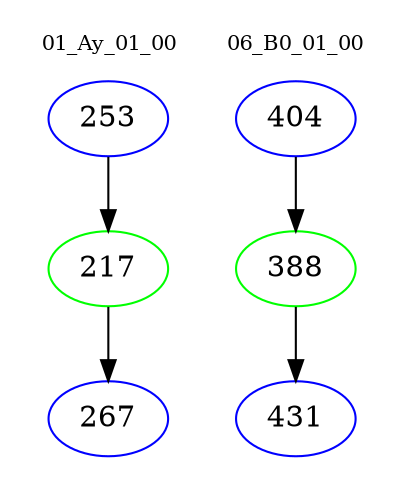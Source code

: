 digraph{
subgraph cluster_0 {
color = white
label = "01_Ay_01_00";
fontsize=10;
T0_253 [label="253", color="blue"]
T0_253 -> T0_217 [color="black"]
T0_217 [label="217", color="green"]
T0_217 -> T0_267 [color="black"]
T0_267 [label="267", color="blue"]
}
subgraph cluster_1 {
color = white
label = "06_B0_01_00";
fontsize=10;
T1_404 [label="404", color="blue"]
T1_404 -> T1_388 [color="black"]
T1_388 [label="388", color="green"]
T1_388 -> T1_431 [color="black"]
T1_431 [label="431", color="blue"]
}
}

